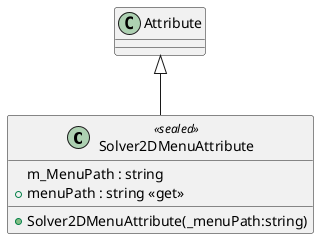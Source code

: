 @startuml
class Solver2DMenuAttribute <<sealed>> {
    m_MenuPath : string
    + menuPath : string <<get>>
    + Solver2DMenuAttribute(_menuPath:string)
}
Attribute <|-- Solver2DMenuAttribute
@enduml
